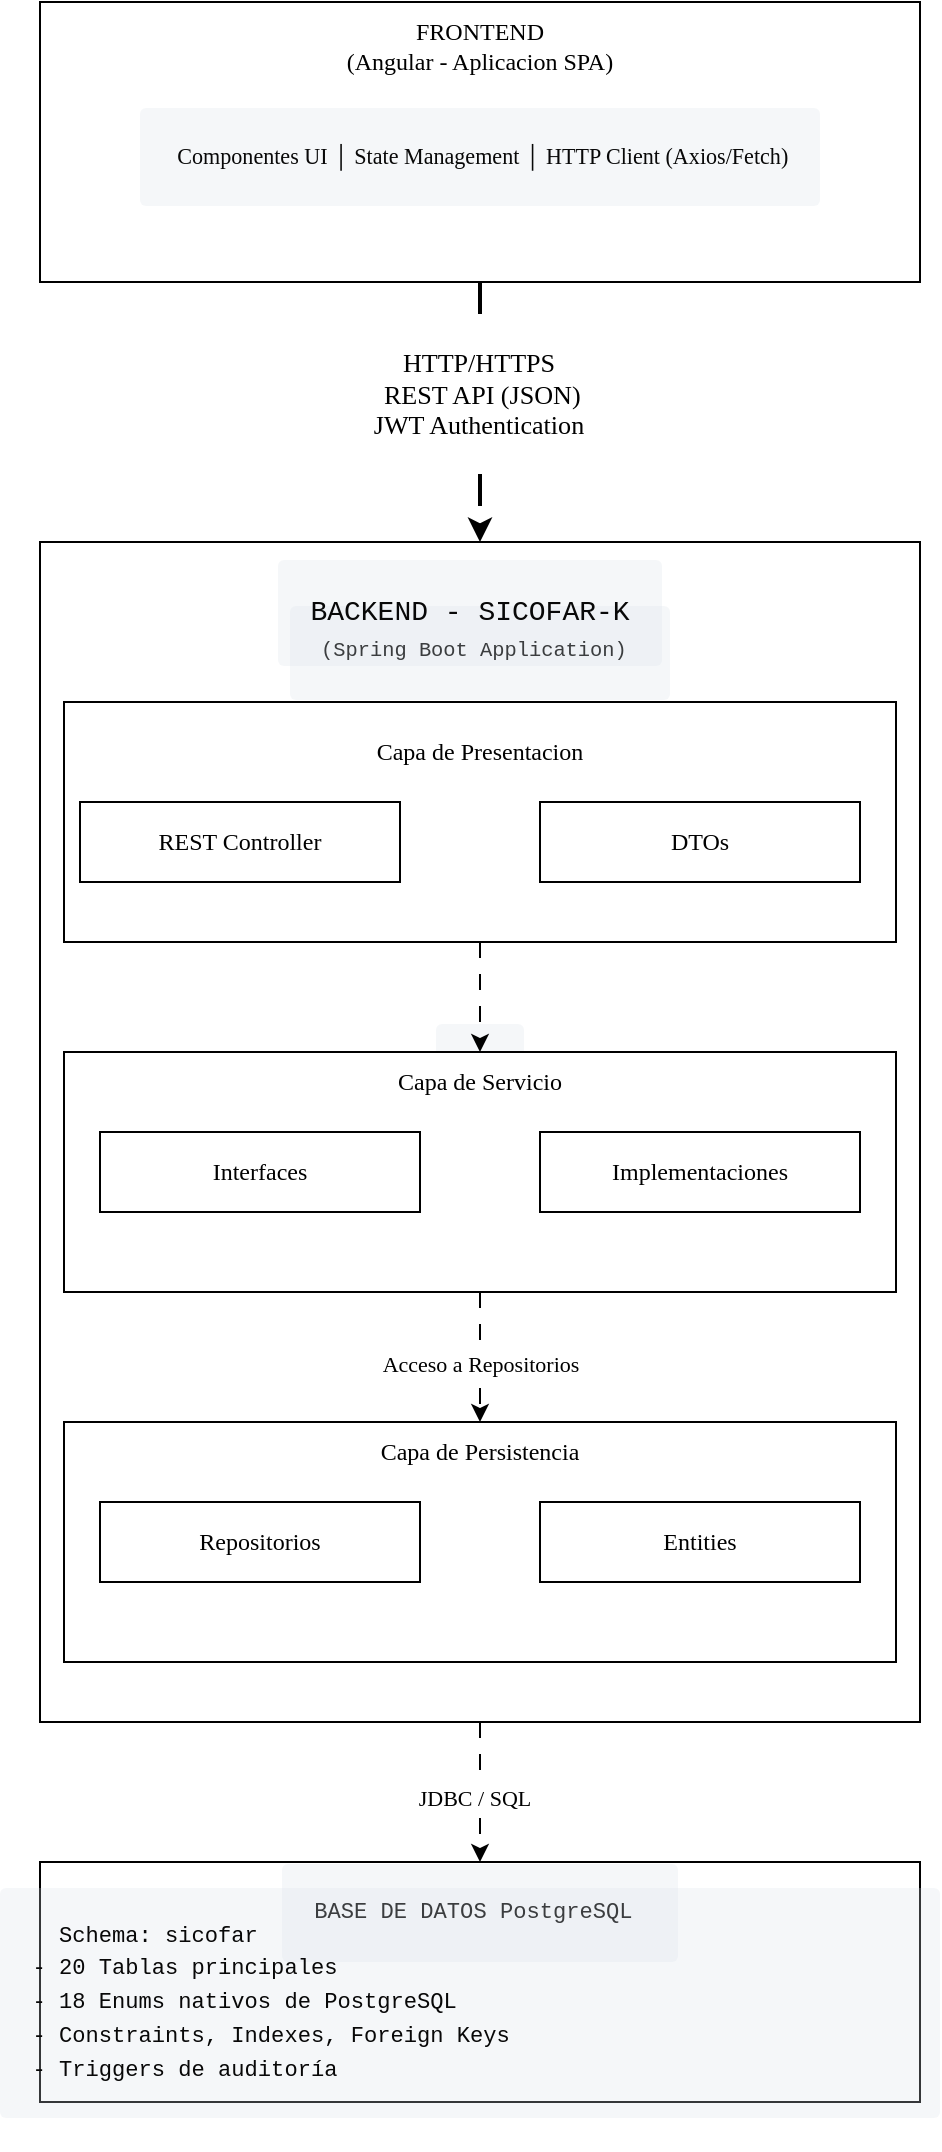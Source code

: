 <mxfile version="28.2.7">
  <diagram name="Página-1" id="0aIHRvgHVLBM2SYo3jGg">
    <mxGraphModel dx="1959" dy="1237" grid="1" gridSize="10" guides="1" tooltips="1" connect="1" arrows="1" fold="1" page="1" pageScale="1" pageWidth="827" pageHeight="1169" math="0" shadow="0">
      <root>
        <mxCell id="0" />
        <mxCell id="1" parent="0" />
        <mxCell id="cFMmKUc3oPXXs-PaDQXI-36" value="" style="group" vertex="1" connectable="0" parent="1">
          <mxGeometry x="210" y="59" width="440" height="1050" as="geometry" />
        </mxCell>
        <mxCell id="cFMmKUc3oPXXs-PaDQXI-4" style="edgeStyle=orthogonalEdgeStyle;rounded=0;orthogonalLoop=1;jettySize=auto;html=1;exitX=0.5;exitY=1;exitDx=0;exitDy=0;dashed=1;dashPattern=8 8;strokeWidth=2;" edge="1" parent="cFMmKUc3oPXXs-PaDQXI-36" source="cFMmKUc3oPXXs-PaDQXI-1" target="cFMmKUc3oPXXs-PaDQXI-3">
          <mxGeometry relative="1" as="geometry" />
        </mxCell>
        <mxCell id="cFMmKUc3oPXXs-PaDQXI-5" value="&lt;pre style=&quot;font-size: 9.8pt;&quot;&gt;&lt;br&gt;&lt;/pre&gt;" style="edgeLabel;html=1;align=center;verticalAlign=middle;resizable=0;points=[];" vertex="1" connectable="0" parent="cFMmKUc3oPXXs-PaDQXI-4">
          <mxGeometry x="-0.3" y="-1" relative="1" as="geometry">
            <mxPoint x="1" y="14" as="offset" />
          </mxGeometry>
        </mxCell>
        <mxCell id="cFMmKUc3oPXXs-PaDQXI-6" value="&lt;pre style=&quot;font-size: 9.8pt;&quot;&gt;&lt;font style=&quot;color: rgb(0, 0, 0);&quot; face=&quot;Lucida Console&quot;&gt;HTTP/HTTPS&lt;br&gt; REST API (JSON)&lt;br&gt;JWT Authentication&lt;/font&gt;&lt;/pre&gt;" style="edgeLabel;html=1;align=center;verticalAlign=middle;resizable=0;points=[];" vertex="1" connectable="0" parent="cFMmKUc3oPXXs-PaDQXI-4">
          <mxGeometry x="-0.138" y="-1" relative="1" as="geometry">
            <mxPoint as="offset" />
          </mxGeometry>
        </mxCell>
        <mxCell id="cFMmKUc3oPXXs-PaDQXI-1" value="&lt;font face=&quot;Lucida Console&quot;&gt;FRONTEND&lt;/font&gt;&lt;div&gt;&lt;font face=&quot;Lucida Console&quot;&gt;(Angular - Aplicacion SPA)&lt;/font&gt;&lt;/div&gt;&lt;div&gt;&lt;pre style=&quot;box-sizing: border-box; margin-top: 16px; margin-bottom: 16px; font-variant-numeric: normal; font-variant-east-asian: normal; font-variant-alternates: normal; font-size-adjust: none; font-kerning: auto; font-optical-sizing: auto; font-feature-settings: normal; font-variation-settings: normal; font-variant-position: normal; font-variant-emoji: normal; font-stretch: normal; font-size: 0.85em; line-height: 1.45; padding: 16px; overflow: auto; border-radius: 3px; color: rgb(8, 8, 8); background-color: rgba(212, 222, 231, 0.247); text-align: start;&quot; class=&quot;code-fence&quot;&gt;&lt;code style=&quot;box-sizing: border-box; font-variant-numeric: normal; font-variant-east-asian: normal; font-variant-alternates: normal; font-variant-position: normal; font-variant-emoji: normal; font-kerning: auto; font-optical-sizing: auto; font-feature-settings: normal; font-variation-settings: normal; font-stretch: normal; font-size: 11.05px; line-height: inherit; padding: 0px; margin: 0px; border-radius: 3px; background: transparent; word-break: normal; border: 0px; display: inline; max-width: initial; overflow: initial; overflow-wrap: normal;&quot;&gt;&lt;span style=&quot;box-sizing: border-box;&quot;&gt;&lt;font face=&quot;Lucida Console&quot;&gt; Componentes UI │ State Management │ HTTP Client (Axios/Fetch)&lt;/font&gt;&lt;/span&gt;&lt;/code&gt;&lt;/pre&gt;&lt;/div&gt;&lt;div&gt;&lt;br&gt;&lt;/div&gt;" style="rounded=0;whiteSpace=wrap;html=1;" vertex="1" parent="cFMmKUc3oPXXs-PaDQXI-36">
          <mxGeometry width="440" height="140" as="geometry" />
        </mxCell>
        <mxCell id="cFMmKUc3oPXXs-PaDQXI-32" style="edgeStyle=orthogonalEdgeStyle;rounded=0;orthogonalLoop=1;jettySize=auto;html=1;exitX=0.5;exitY=1;exitDx=0;exitDy=0;entryX=0.5;entryY=0;entryDx=0;entryDy=0;dashed=1;dashPattern=8 8;" edge="1" parent="cFMmKUc3oPXXs-PaDQXI-36" source="cFMmKUc3oPXXs-PaDQXI-3" target="cFMmKUc3oPXXs-PaDQXI-31">
          <mxGeometry relative="1" as="geometry" />
        </mxCell>
        <mxCell id="cFMmKUc3oPXXs-PaDQXI-33" value="&lt;font face=&quot;Lucida Console&quot;&gt;JDBC / SQL&lt;/font&gt;" style="edgeLabel;html=1;align=center;verticalAlign=middle;resizable=0;points=[];" vertex="1" connectable="0" parent="cFMmKUc3oPXXs-PaDQXI-32">
          <mxGeometry x="0.071" y="-3" relative="1" as="geometry">
            <mxPoint as="offset" />
          </mxGeometry>
        </mxCell>
        <mxCell id="cFMmKUc3oPXXs-PaDQXI-3" value="&lt;pre style=&quot;box-sizing: border-box; margin-top: 16px; margin-bottom: 16px; font-variant-numeric: normal; font-variant-east-asian: normal; font-variant-alternates: normal; font-size-adjust: none; font-kerning: auto; font-optical-sizing: auto; font-feature-settings: normal; font-variation-settings: normal; font-variant-position: normal; font-variant-emoji: normal; font-stretch: normal; font-size: 0.85em; line-height: 1.45; font-family: &amp;quot;JetBrains Mono&amp;quot;, Consolas, &amp;quot;Liberation Mono&amp;quot;, Menlo, Courier, monospace; padding: 16px; overflow: auto; border-radius: 3px; color: rgb(8, 8, 8); background-color: rgba(212, 222, 231, 0.247); text-align: start;&quot; class=&quot;code-fence&quot;&gt;&lt;br&gt;&lt;/pre&gt;&lt;pre style=&quot;box-sizing: border-box; margin-top: 16px; margin-bottom: 16px; font-variant-numeric: normal; font-variant-east-asian: normal; font-variant-alternates: normal; font-size-adjust: none; font-kerning: auto; font-optical-sizing: auto; font-feature-settings: normal; font-variation-settings: normal; font-variant-position: normal; font-variant-emoji: normal; font-stretch: normal; font-size: 0.85em; line-height: 1.45; font-family: &amp;quot;JetBrains Mono&amp;quot;, Consolas, &amp;quot;Liberation Mono&amp;quot;, Menlo, Courier, monospace; padding: 16px; overflow: auto; border-radius: 3px; color: rgb(8, 8, 8); background-color: rgba(212, 222, 231, 0.247); text-align: start;&quot; class=&quot;code-fence&quot;&gt;  &lt;/pre&gt;" style="rounded=0;whiteSpace=wrap;html=1;" vertex="1" parent="cFMmKUc3oPXXs-PaDQXI-36">
          <mxGeometry y="270" width="440" height="590" as="geometry" />
        </mxCell>
        <mxCell id="cFMmKUc3oPXXs-PaDQXI-9" value="&lt;pre style=&quot;font-variant-numeric: normal; font-variant-east-asian: normal; font-variant-alternates: normal; font-size-adjust: none; font-kerning: auto; font-optical-sizing: auto; font-feature-settings: normal; font-variation-settings: normal; font-variant-position: normal; font-variant-emoji: normal; font-stretch: normal; font-size: 0.85em; line-height: 1.45; font-family: &amp;quot;JetBrains Mono&amp;quot;, Consolas, &amp;quot;Liberation Mono&amp;quot;, Menlo, Courier, monospace; box-sizing: border-box; margin-top: 16px; margin-bottom: 16px; padding: 16px; overflow: auto; border-radius: 3px; color: rgb(8, 8, 8); background-color: rgba(212, 222, 231, 0.247); text-align: start;&quot; class=&quot;code-fence&quot;&gt;(Spring Boot Application) &lt;/pre&gt;" style="text;html=1;whiteSpace=wrap;strokeColor=none;fillColor=none;align=center;verticalAlign=middle;rounded=0;" vertex="1" parent="cFMmKUc3oPXXs-PaDQXI-36">
          <mxGeometry x="140" y="310" width="160" height="30" as="geometry" />
        </mxCell>
        <mxCell id="cFMmKUc3oPXXs-PaDQXI-10" value="&lt;pre style=&quot;box-sizing: border-box; margin-top: 16px; margin-bottom: 16px; font-variant-numeric: normal; font-variant-east-asian: normal; font-variant-alternates: normal; font-size-adjust: none; font-kerning: auto; font-optical-sizing: auto; font-feature-settings: normal; font-variation-settings: normal; font-variant-position: normal; font-variant-emoji: normal; font-stretch: normal; line-height: 1.45; font-family: &amp;quot;JetBrains Mono&amp;quot;, Consolas, &amp;quot;Liberation Mono&amp;quot;, Menlo, Courier, monospace; padding: 16px; overflow: auto; border-radius: 3px; color: rgb(8, 8, 8); background-color: rgba(212, 222, 231, 0.247); text-align: start;&quot; class=&quot;code-fence&quot;&gt;&lt;code style=&quot;box-sizing: border-box; font-variant-numeric: normal; font-variant-east-asian: normal; font-variant-alternates: normal; font-variant-position: normal; font-variant-emoji: normal; font-kerning: auto; font-optical-sizing: auto; font-feature-settings: normal; font-variation-settings: normal; font-stretch: normal; line-height: inherit; font-family: &amp;quot;JetBrains Mono&amp;quot;, Consolas, &amp;quot;Liberation Mono&amp;quot;, Menlo, Courier, monospace; padding: 0px; margin: 0px; border-radius: 3px; background: transparent; word-break: normal; border: 0px; display: inline; max-width: initial; overflow: initial; overflow-wrap: normal;&quot;&gt;&lt;span style=&quot;box-sizing: border-box;&quot;&gt;&lt;font style=&quot;font-size: 14px;&quot;&gt;BACKEND - SICOFAR-K&lt;/font&gt;&lt;/span&gt;&lt;/code&gt;&lt;/pre&gt;" style="text;html=1;whiteSpace=wrap;strokeColor=none;fillColor=none;align=center;verticalAlign=middle;rounded=0;" vertex="1" parent="cFMmKUc3oPXXs-PaDQXI-36">
          <mxGeometry x="150" y="290" width="130" height="30" as="geometry" />
        </mxCell>
        <mxCell id="cFMmKUc3oPXXs-PaDQXI-19" style="edgeStyle=orthogonalEdgeStyle;rounded=0;orthogonalLoop=1;jettySize=auto;html=1;exitX=0.5;exitY=1;exitDx=0;exitDy=0;entryX=0.5;entryY=0;entryDx=0;entryDy=0;dashed=1;dashPattern=8 8;" edge="1" parent="cFMmKUc3oPXXs-PaDQXI-36" source="cFMmKUc3oPXXs-PaDQXI-11" target="cFMmKUc3oPXXs-PaDQXI-16">
          <mxGeometry relative="1" as="geometry" />
        </mxCell>
        <mxCell id="cFMmKUc3oPXXs-PaDQXI-11" value="" style="rounded=0;whiteSpace=wrap;html=1;" vertex="1" parent="cFMmKUc3oPXXs-PaDQXI-36">
          <mxGeometry x="12" y="350" width="416" height="120" as="geometry" />
        </mxCell>
        <mxCell id="cFMmKUc3oPXXs-PaDQXI-12" value="&lt;font face=&quot;Lucida Console&quot;&gt;Capa de Presentacion&lt;/font&gt;" style="text;html=1;whiteSpace=wrap;strokeColor=none;fillColor=none;align=center;verticalAlign=middle;rounded=0;" vertex="1" parent="cFMmKUc3oPXXs-PaDQXI-36">
          <mxGeometry x="145" y="360" width="150" height="30" as="geometry" />
        </mxCell>
        <mxCell id="cFMmKUc3oPXXs-PaDQXI-13" value="REST Controller" style="rounded=0;whiteSpace=wrap;html=1;fontFamily=Lucida Console;" vertex="1" parent="cFMmKUc3oPXXs-PaDQXI-36">
          <mxGeometry x="20" y="400" width="160" height="40" as="geometry" />
        </mxCell>
        <mxCell id="cFMmKUc3oPXXs-PaDQXI-14" value="DTOs" style="rounded=0;whiteSpace=wrap;html=1;fontFamily=Lucida Console;" vertex="1" parent="cFMmKUc3oPXXs-PaDQXI-36">
          <mxGeometry x="250" y="400" width="160" height="40" as="geometry" />
        </mxCell>
        <mxCell id="cFMmKUc3oPXXs-PaDQXI-29" style="edgeStyle=orthogonalEdgeStyle;rounded=0;orthogonalLoop=1;jettySize=auto;html=1;exitX=0.5;exitY=1;exitDx=0;exitDy=0;entryX=0.5;entryY=0;entryDx=0;entryDy=0;dashed=1;dashPattern=8 8;" edge="1" parent="cFMmKUc3oPXXs-PaDQXI-36" source="cFMmKUc3oPXXs-PaDQXI-15" target="cFMmKUc3oPXXs-PaDQXI-26">
          <mxGeometry relative="1" as="geometry" />
        </mxCell>
        <mxCell id="cFMmKUc3oPXXs-PaDQXI-30" value="&lt;font face=&quot;Lucida Console&quot;&gt;Acceso a Repositorios&lt;/font&gt;" style="edgeLabel;html=1;align=center;verticalAlign=middle;resizable=0;points=[];" vertex="1" connectable="0" parent="cFMmKUc3oPXXs-PaDQXI-29">
          <mxGeometry x="-0.064" y="1" relative="1" as="geometry">
            <mxPoint x="-1" y="5" as="offset" />
          </mxGeometry>
        </mxCell>
        <mxCell id="cFMmKUc3oPXXs-PaDQXI-15" value="" style="rounded=0;whiteSpace=wrap;html=1;" vertex="1" parent="cFMmKUc3oPXXs-PaDQXI-36">
          <mxGeometry x="12" y="525" width="416" height="120" as="geometry" />
        </mxCell>
        <mxCell id="cFMmKUc3oPXXs-PaDQXI-16" value="&lt;font face=&quot;Lucida Console&quot;&gt;Capa de Servicio&lt;/font&gt;" style="text;html=1;whiteSpace=wrap;strokeColor=none;fillColor=none;align=center;verticalAlign=middle;rounded=0;" vertex="1" parent="cFMmKUc3oPXXs-PaDQXI-36">
          <mxGeometry x="145" y="525" width="150" height="30" as="geometry" />
        </mxCell>
        <mxCell id="cFMmKUc3oPXXs-PaDQXI-17" value="Interfaces" style="rounded=0;whiteSpace=wrap;html=1;fontFamily=Lucida Console;" vertex="1" parent="cFMmKUc3oPXXs-PaDQXI-36">
          <mxGeometry x="30" y="565" width="160" height="40" as="geometry" />
        </mxCell>
        <mxCell id="cFMmKUc3oPXXs-PaDQXI-18" value="Implementaciones" style="rounded=0;whiteSpace=wrap;html=1;fontFamily=Lucida Console;" vertex="1" parent="cFMmKUc3oPXXs-PaDQXI-36">
          <mxGeometry x="250" y="565" width="160" height="40" as="geometry" />
        </mxCell>
        <mxCell id="cFMmKUc3oPXXs-PaDQXI-25" value="" style="rounded=0;whiteSpace=wrap;html=1;" vertex="1" parent="cFMmKUc3oPXXs-PaDQXI-36">
          <mxGeometry x="12" y="710" width="416" height="120" as="geometry" />
        </mxCell>
        <mxCell id="cFMmKUc3oPXXs-PaDQXI-26" value="&lt;font face=&quot;Lucida Console&quot;&gt;Capa de Persistencia&lt;/font&gt;" style="text;html=1;whiteSpace=wrap;strokeColor=none;fillColor=none;align=center;verticalAlign=middle;rounded=0;" vertex="1" parent="cFMmKUc3oPXXs-PaDQXI-36">
          <mxGeometry x="145" y="710" width="150" height="30" as="geometry" />
        </mxCell>
        <mxCell id="cFMmKUc3oPXXs-PaDQXI-27" value="Repositorios" style="rounded=0;whiteSpace=wrap;html=1;fontFamily=Lucida Console;" vertex="1" parent="cFMmKUc3oPXXs-PaDQXI-36">
          <mxGeometry x="30" y="750" width="160" height="40" as="geometry" />
        </mxCell>
        <mxCell id="cFMmKUc3oPXXs-PaDQXI-28" value="Entities" style="rounded=0;whiteSpace=wrap;html=1;fontFamily=Lucida Console;" vertex="1" parent="cFMmKUc3oPXXs-PaDQXI-36">
          <mxGeometry x="250" y="750" width="160" height="40" as="geometry" />
        </mxCell>
        <mxCell id="cFMmKUc3oPXXs-PaDQXI-31" value="" style="rounded=0;whiteSpace=wrap;html=1;" vertex="1" parent="cFMmKUc3oPXXs-PaDQXI-36">
          <mxGeometry y="930" width="440" height="120" as="geometry" />
        </mxCell>
        <mxCell id="cFMmKUc3oPXXs-PaDQXI-34" value="&lt;pre style=&quot;box-sizing: border-box; margin-top: 16px; margin-bottom: 16px; font-variant-numeric: normal; font-variant-east-asian: normal; font-variant-alternates: normal; font-size-adjust: none; font-kerning: auto; font-optical-sizing: auto; font-feature-settings: normal; font-variation-settings: normal; font-variant-position: normal; font-variant-emoji: normal; font-stretch: normal; font-size: 0.85em; line-height: 1.45; font-family: &amp;quot;JetBrains Mono&amp;quot;, Consolas, &amp;quot;Liberation Mono&amp;quot;, Menlo, Courier, monospace; padding: 16px; overflow: auto; border-radius: 3px; color: rgb(8, 8, 8); background-color: rgba(212, 222, 231, 0.247); text-align: start;&quot; class=&quot;code-fence&quot;&gt;&lt;code style=&quot;box-sizing: border-box; font-variant-numeric: normal; font-variant-east-asian: normal; font-variant-alternates: normal; font-variant-position: normal; font-variant-emoji: normal; font-kerning: auto; font-optical-sizing: auto; font-feature-settings: normal; font-variation-settings: normal; font-stretch: normal; font-size: 11.05px; line-height: inherit; font-family: &amp;quot;JetBrains Mono&amp;quot;, Consolas, &amp;quot;Liberation Mono&amp;quot;, Menlo, Courier, monospace; padding: 0px; margin: 0px; border-radius: 3px; background: transparent; word-break: normal; border: 0px; display: inline; max-width: initial; overflow: initial; overflow-wrap: normal;&quot;&gt;&lt;span style=&quot;box-sizing: border-box;&quot;&gt;BASE DE DATOS PostgreSQL &lt;/span&gt;&lt;/code&gt;&lt;/pre&gt;" style="text;html=1;whiteSpace=wrap;strokeColor=none;fillColor=none;align=center;verticalAlign=middle;rounded=0;" vertex="1" parent="cFMmKUc3oPXXs-PaDQXI-36">
          <mxGeometry x="140" y="940" width="160" height="30" as="geometry" />
        </mxCell>
        <mxCell id="cFMmKUc3oPXXs-PaDQXI-35" value="&lt;pre style=&quot;box-sizing: border-box; margin-top: 16px; margin-bottom: 16px; font-variant-numeric: normal; font-variant-east-asian: normal; font-variant-alternates: normal; font-size-adjust: none; font-kerning: auto; font-optical-sizing: auto; font-feature-settings: normal; font-variation-settings: normal; font-variant-position: normal; font-variant-emoji: normal; font-stretch: normal; font-size: 0.85em; line-height: 1.45; font-family: &amp;quot;JetBrains Mono&amp;quot;, Consolas, &amp;quot;Liberation Mono&amp;quot;, Menlo, Courier, monospace; padding: 16px; overflow: auto; border-radius: 3px; color: rgb(8, 8, 8); background-color: rgba(212, 222, 231, 0.247); text-align: start;&quot; class=&quot;code-fence&quot;&gt;&lt;code style=&quot;box-sizing: border-box; font-variant-numeric: normal; font-variant-east-asian: normal; font-variant-alternates: normal; font-variant-position: normal; font-variant-emoji: normal; font-kerning: auto; font-optical-sizing: auto; font-feature-settings: normal; font-variation-settings: normal; font-stretch: normal; font-size: 11.05px; line-height: inherit; font-family: &amp;quot;JetBrains Mono&amp;quot;, Consolas, &amp;quot;Liberation Mono&amp;quot;, Menlo, Courier, monospace; padding: 0px; margin: 0px; border-radius: 3px; background: transparent; word-break: normal; border: 0px; display: inline; max-width: initial; overflow: initial; overflow-wrap: normal;&quot;&gt;&lt;span style=&quot;box-sizing: border-box;&quot;&gt;  Schema: sicofar                                                 &lt;br&gt;&lt;/span&gt;&lt;span style=&quot;box-sizing: border-box;&quot;&gt;- 20 Tablas principales                                         &lt;br&gt;&lt;/span&gt;&lt;span style=&quot;box-sizing: border-box;&quot;&gt;- 18 Enums nativos de PostgreSQL                               &lt;br&gt;&lt;/span&gt;&lt;span style=&quot;box-sizing: border-box;&quot;&gt;- Constraints, Indexes, Foreign Keys                            &lt;br&gt;&lt;/span&gt;&lt;span style=&quot;box-sizing: border-box;&quot;&gt;- Triggers de auditoría   &lt;/span&gt;&lt;/code&gt;&lt;/pre&gt;" style="text;html=1;whiteSpace=wrap;strokeColor=none;fillColor=none;align=center;verticalAlign=middle;rounded=0;" vertex="1" parent="cFMmKUc3oPXXs-PaDQXI-36">
          <mxGeometry x="5" y="950" width="420" height="100" as="geometry" />
        </mxCell>
      </root>
    </mxGraphModel>
  </diagram>
</mxfile>
